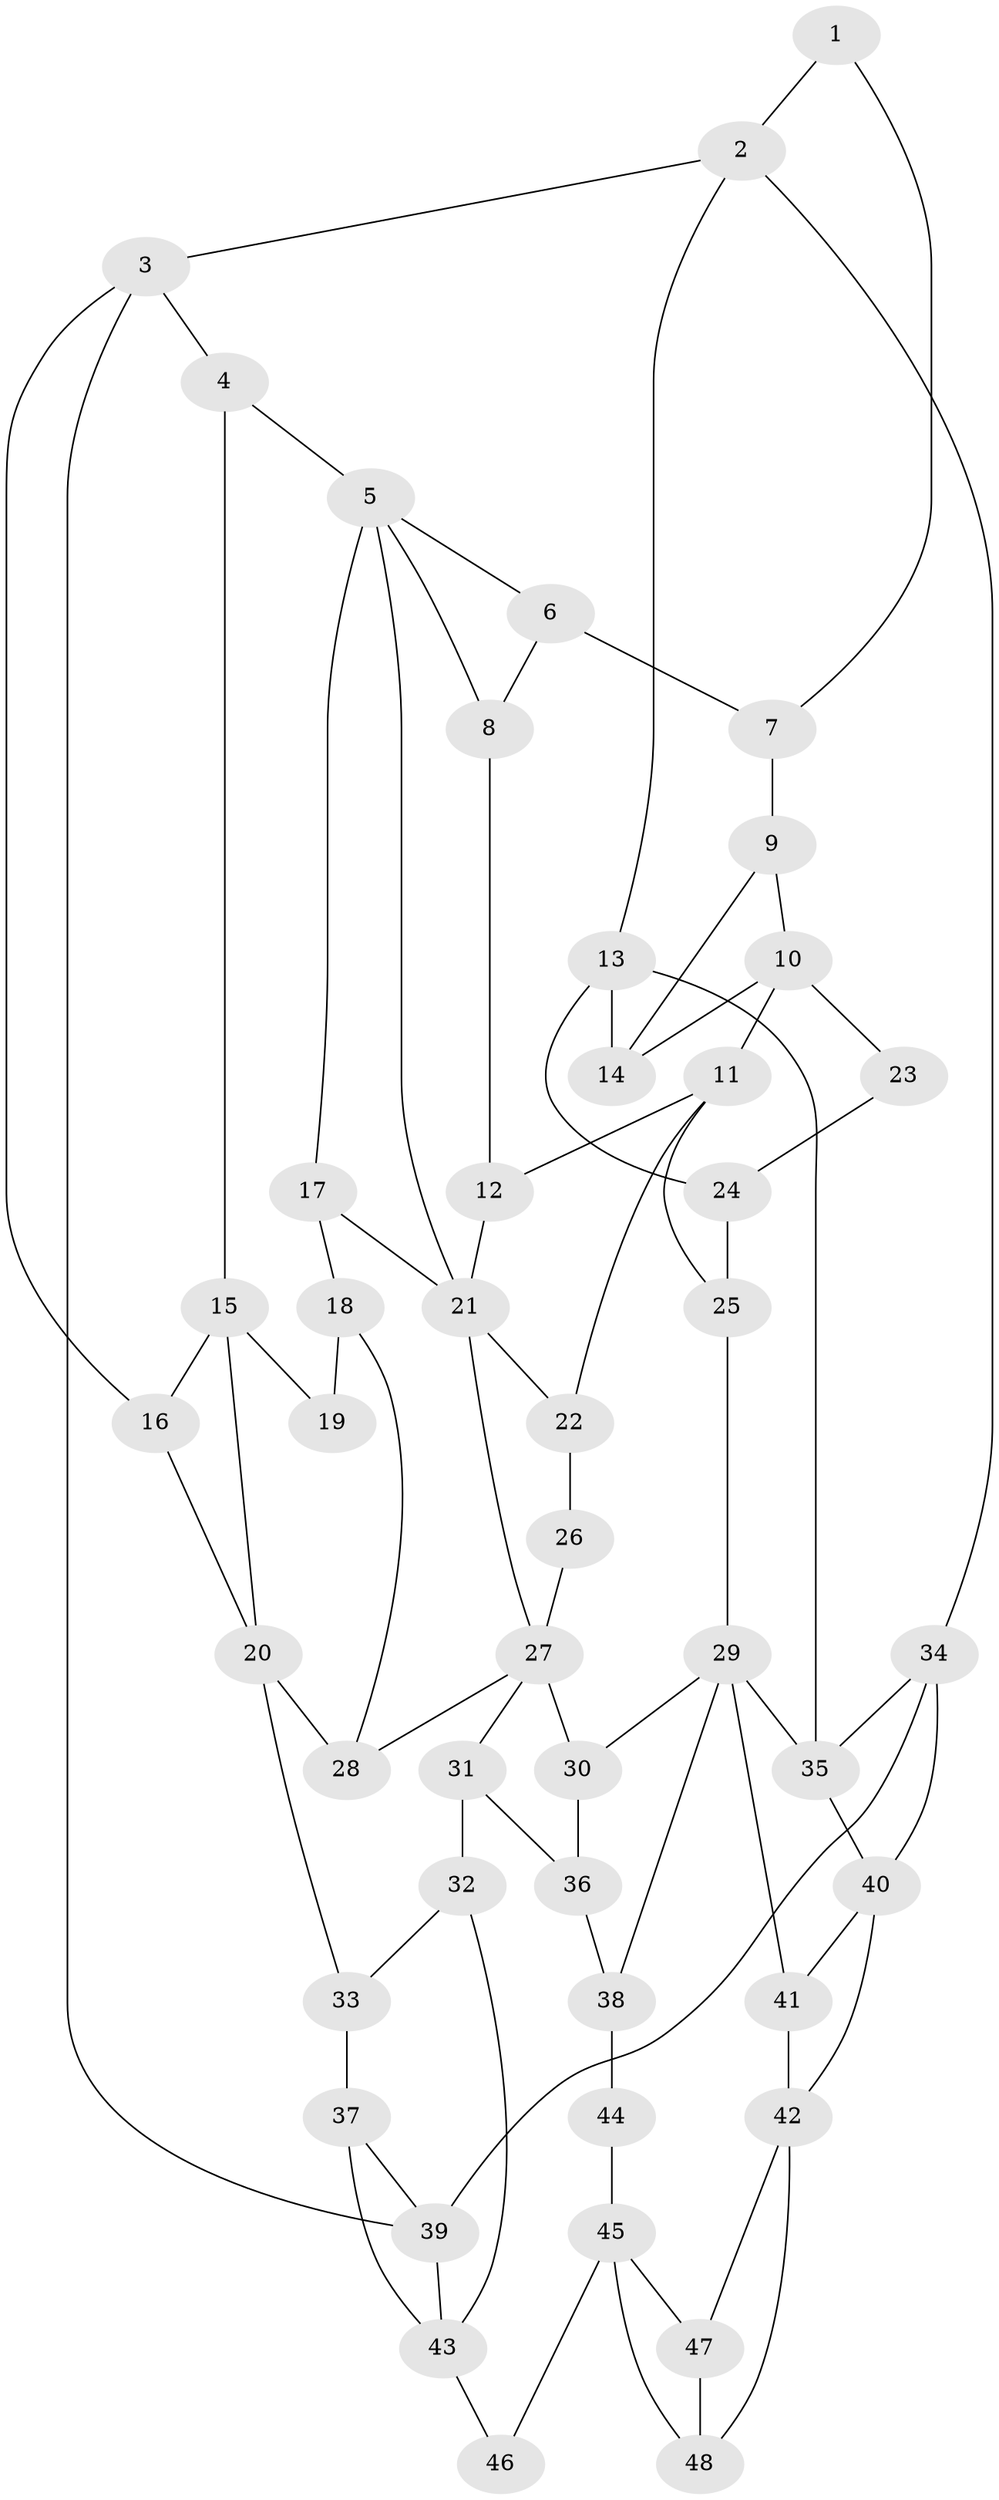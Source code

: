// original degree distribution, {3: 0.020833333333333332, 6: 0.20833333333333334, 4: 0.22916666666666666, 5: 0.5416666666666666}
// Generated by graph-tools (version 1.1) at 2025/38/03/09/25 02:38:31]
// undirected, 48 vertices, 80 edges
graph export_dot {
graph [start="1"]
  node [color=gray90,style=filled];
  1;
  2;
  3;
  4;
  5;
  6;
  7;
  8;
  9;
  10;
  11;
  12;
  13;
  14;
  15;
  16;
  17;
  18;
  19;
  20;
  21;
  22;
  23;
  24;
  25;
  26;
  27;
  28;
  29;
  30;
  31;
  32;
  33;
  34;
  35;
  36;
  37;
  38;
  39;
  40;
  41;
  42;
  43;
  44;
  45;
  46;
  47;
  48;
  1 -- 2 [weight=1.0];
  1 -- 7 [weight=1.0];
  2 -- 3 [weight=1.0];
  2 -- 13 [weight=1.0];
  2 -- 34 [weight=1.0];
  3 -- 4 [weight=1.0];
  3 -- 16 [weight=1.0];
  3 -- 39 [weight=1.0];
  4 -- 5 [weight=2.0];
  4 -- 15 [weight=2.0];
  5 -- 6 [weight=1.0];
  5 -- 8 [weight=1.0];
  5 -- 17 [weight=1.0];
  5 -- 21 [weight=1.0];
  6 -- 7 [weight=1.0];
  6 -- 8 [weight=1.0];
  7 -- 9 [weight=1.0];
  8 -- 12 [weight=1.0];
  9 -- 10 [weight=1.0];
  9 -- 14 [weight=1.0];
  10 -- 11 [weight=2.0];
  10 -- 14 [weight=1.0];
  10 -- 23 [weight=2.0];
  11 -- 12 [weight=1.0];
  11 -- 22 [weight=1.0];
  11 -- 25 [weight=1.0];
  12 -- 21 [weight=1.0];
  13 -- 14 [weight=1.0];
  13 -- 24 [weight=1.0];
  13 -- 35 [weight=2.0];
  15 -- 16 [weight=1.0];
  15 -- 19 [weight=2.0];
  15 -- 20 [weight=1.0];
  16 -- 20 [weight=1.0];
  17 -- 18 [weight=1.0];
  17 -- 21 [weight=2.0];
  18 -- 19 [weight=1.0];
  18 -- 28 [weight=1.0];
  20 -- 28 [weight=2.0];
  20 -- 33 [weight=2.0];
  21 -- 22 [weight=1.0];
  21 -- 27 [weight=1.0];
  22 -- 26 [weight=1.0];
  23 -- 24 [weight=1.0];
  24 -- 25 [weight=1.0];
  25 -- 29 [weight=1.0];
  26 -- 27 [weight=2.0];
  27 -- 28 [weight=1.0];
  27 -- 30 [weight=1.0];
  27 -- 31 [weight=1.0];
  29 -- 30 [weight=1.0];
  29 -- 35 [weight=1.0];
  29 -- 38 [weight=1.0];
  29 -- 41 [weight=2.0];
  30 -- 36 [weight=1.0];
  31 -- 32 [weight=1.0];
  31 -- 36 [weight=1.0];
  32 -- 33 [weight=1.0];
  32 -- 43 [weight=1.0];
  33 -- 37 [weight=3.0];
  34 -- 35 [weight=1.0];
  34 -- 39 [weight=1.0];
  34 -- 40 [weight=1.0];
  35 -- 40 [weight=1.0];
  36 -- 38 [weight=1.0];
  37 -- 39 [weight=1.0];
  37 -- 43 [weight=2.0];
  38 -- 44 [weight=1.0];
  39 -- 43 [weight=1.0];
  40 -- 41 [weight=1.0];
  40 -- 42 [weight=2.0];
  41 -- 42 [weight=2.0];
  42 -- 47 [weight=1.0];
  42 -- 48 [weight=1.0];
  43 -- 46 [weight=2.0];
  44 -- 45 [weight=2.0];
  45 -- 46 [weight=2.0];
  45 -- 47 [weight=1.0];
  45 -- 48 [weight=1.0];
  47 -- 48 [weight=1.0];
}
